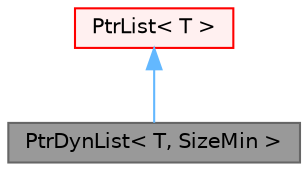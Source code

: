 digraph "PtrDynList&lt; T, SizeMin &gt;"
{
 // LATEX_PDF_SIZE
  bgcolor="transparent";
  edge [fontname=Helvetica,fontsize=10,labelfontname=Helvetica,labelfontsize=10];
  node [fontname=Helvetica,fontsize=10,shape=box,height=0.2,width=0.4];
  Node1 [id="Node000001",label="PtrDynList\< T, SizeMin \>",height=0.2,width=0.4,color="gray40", fillcolor="grey60", style="filled", fontcolor="black",tooltip="A dynamically resizable PtrList with allocation management."];
  Node2 -> Node1 [id="edge1_Node000001_Node000002",dir="back",color="steelblue1",style="solid",tooltip=" "];
  Node2 [id="Node000002",label="PtrList\< T \>",height=0.2,width=0.4,color="red", fillcolor="#FFF0F0", style="filled",URL="$classFoam_1_1PtrList.html",tooltip="A list of pointers to objects of type <T>, with allocation/deallocation management of the pointers...."];
}
